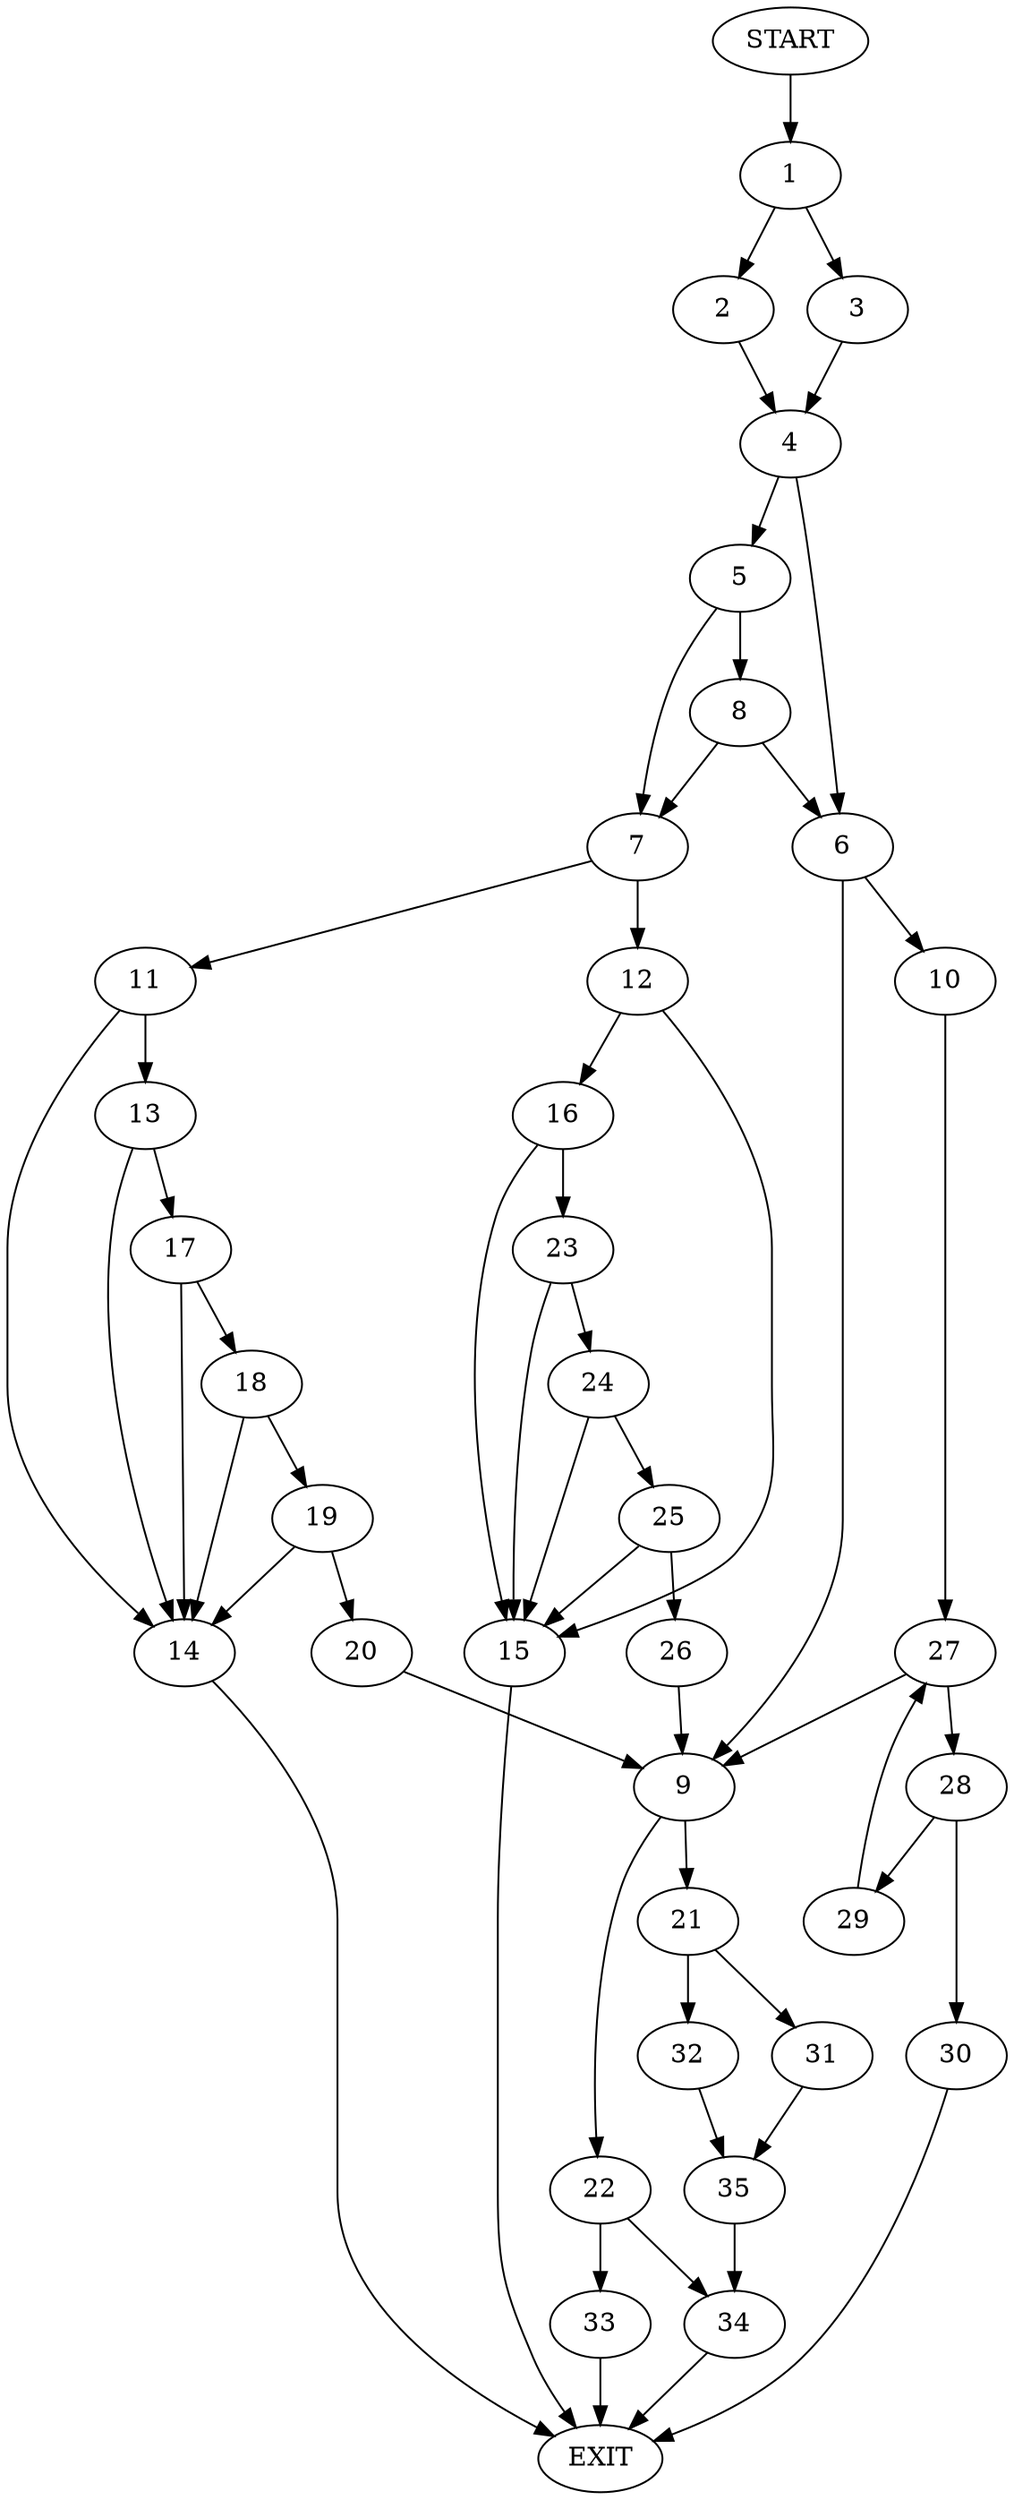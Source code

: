 digraph {
0 [label="START"]
36 [label="EXIT"]
0 -> 1
1 -> 2
1 -> 3
2 -> 4
3 -> 4
4 -> 5
4 -> 6
5 -> 7
5 -> 8
6 -> 9
6 -> 10
7 -> 11
7 -> 12
8 -> 7
8 -> 6
11 -> 13
11 -> 14
12 -> 15
12 -> 16
13 -> 14
13 -> 17
14 -> 36
17 -> 14
17 -> 18
18 -> 19
18 -> 14
19 -> 20
19 -> 14
20 -> 9
9 -> 21
9 -> 22
16 -> 15
16 -> 23
15 -> 36
23 -> 15
23 -> 24
24 -> 15
24 -> 25
25 -> 15
25 -> 26
26 -> 9
10 -> 27
27 -> 28
27 -> 9
28 -> 29
28 -> 30
29 -> 27
30 -> 36
21 -> 31
21 -> 32
22 -> 33
22 -> 34
31 -> 35
32 -> 35
35 -> 34
34 -> 36
33 -> 36
}
